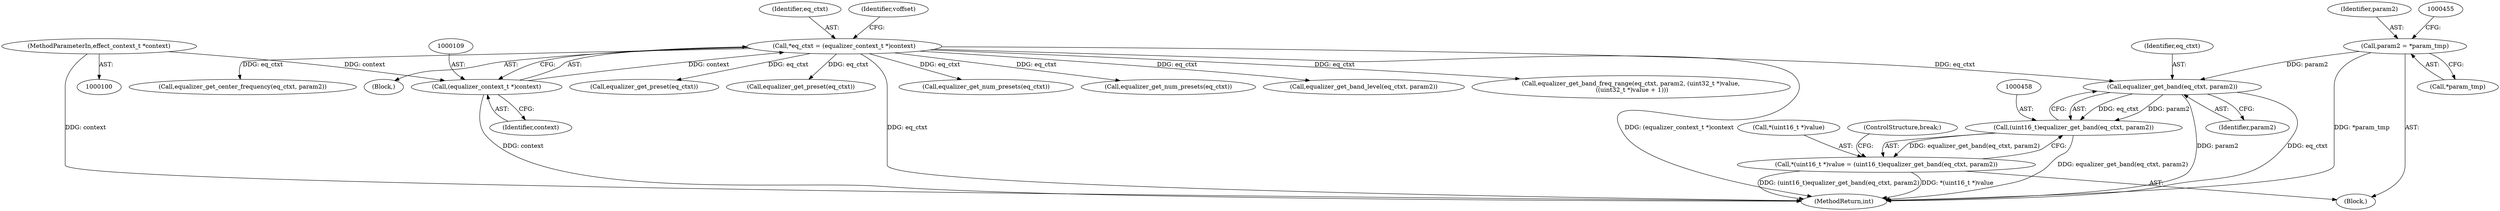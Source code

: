 digraph "0_Android_d72ea85c78a1a68bf99fd5804ad9784b4102fe57@pointer" {
"1000459" [label="(Call,equalizer_get_band(eq_ctxt, param2))"];
"1000106" [label="(Call,*eq_ctxt = (equalizer_context_t *)context)"];
"1000108" [label="(Call,(equalizer_context_t *)context)"];
"1000101" [label="(MethodParameterIn,effect_context_t *context)"];
"1000448" [label="(Call,param2 = *param_tmp)"];
"1000457" [label="(Call,(uint16_t)equalizer_get_band(eq_ctxt, param2))"];
"1000452" [label="(Call,*(uint16_t *)value = (uint16_t)equalizer_get_band(eq_ctxt, param2))"];
"1000452" [label="(Call,*(uint16_t *)value = (uint16_t)equalizer_get_band(eq_ctxt, param2))"];
"1000488" [label="(Call,equalizer_get_num_presets(eq_ctxt))"];
"1000448" [label="(Call,param2 = *param_tmp)"];
"1000457" [label="(Call,(uint16_t)equalizer_get_band(eq_ctxt, param2))"];
"1000461" [label="(Identifier,param2)"];
"1000107" [label="(Identifier,eq_ctxt)"];
"1000449" [label="(Identifier,param2)"];
"1000459" [label="(Call,equalizer_get_band(eq_ctxt, param2))"];
"1000101" [label="(MethodParameterIn,effect_context_t *context)"];
"1000450" [label="(Call,*param_tmp)"];
"1000318" [label="(Block,)"];
"1000379" [label="(Call,equalizer_get_band_level(eq_ctxt, param2))"];
"1000113" [label="(Identifier,voffset)"];
"1000110" [label="(Identifier,context)"];
"1000432" [label="(Call,equalizer_get_band_freq_range(eq_ctxt, param2, (uint32_t *)value,\n ((uint32_t *)value + 1)))"];
"1000408" [label="(Call,equalizer_get_center_frequency(eq_ctxt, param2))"];
"1000462" [label="(ControlStructure,break;)"];
"1000108" [label="(Call,(equalizer_context_t *)context)"];
"1000104" [label="(Block,)"];
"1000460" [label="(Identifier,eq_ctxt)"];
"1000606" [label="(MethodReturn,int)"];
"1000106" [label="(Call,*eq_ctxt = (equalizer_context_t *)context)"];
"1000565" [label="(Call,equalizer_get_preset(eq_ctxt))"];
"1000453" [label="(Call,*(uint16_t *)value)"];
"1000474" [label="(Call,equalizer_get_preset(eq_ctxt))"];
"1000505" [label="(Call,equalizer_get_num_presets(eq_ctxt))"];
"1000459" -> "1000457"  [label="AST: "];
"1000459" -> "1000461"  [label="CFG: "];
"1000460" -> "1000459"  [label="AST: "];
"1000461" -> "1000459"  [label="AST: "];
"1000457" -> "1000459"  [label="CFG: "];
"1000459" -> "1000606"  [label="DDG: param2"];
"1000459" -> "1000606"  [label="DDG: eq_ctxt"];
"1000459" -> "1000457"  [label="DDG: eq_ctxt"];
"1000459" -> "1000457"  [label="DDG: param2"];
"1000106" -> "1000459"  [label="DDG: eq_ctxt"];
"1000448" -> "1000459"  [label="DDG: param2"];
"1000106" -> "1000104"  [label="AST: "];
"1000106" -> "1000108"  [label="CFG: "];
"1000107" -> "1000106"  [label="AST: "];
"1000108" -> "1000106"  [label="AST: "];
"1000113" -> "1000106"  [label="CFG: "];
"1000106" -> "1000606"  [label="DDG: (equalizer_context_t *)context"];
"1000106" -> "1000606"  [label="DDG: eq_ctxt"];
"1000108" -> "1000106"  [label="DDG: context"];
"1000106" -> "1000379"  [label="DDG: eq_ctxt"];
"1000106" -> "1000408"  [label="DDG: eq_ctxt"];
"1000106" -> "1000432"  [label="DDG: eq_ctxt"];
"1000106" -> "1000474"  [label="DDG: eq_ctxt"];
"1000106" -> "1000488"  [label="DDG: eq_ctxt"];
"1000106" -> "1000505"  [label="DDG: eq_ctxt"];
"1000106" -> "1000565"  [label="DDG: eq_ctxt"];
"1000108" -> "1000110"  [label="CFG: "];
"1000109" -> "1000108"  [label="AST: "];
"1000110" -> "1000108"  [label="AST: "];
"1000108" -> "1000606"  [label="DDG: context"];
"1000101" -> "1000108"  [label="DDG: context"];
"1000101" -> "1000100"  [label="AST: "];
"1000101" -> "1000606"  [label="DDG: context"];
"1000448" -> "1000318"  [label="AST: "];
"1000448" -> "1000450"  [label="CFG: "];
"1000449" -> "1000448"  [label="AST: "];
"1000450" -> "1000448"  [label="AST: "];
"1000455" -> "1000448"  [label="CFG: "];
"1000448" -> "1000606"  [label="DDG: *param_tmp"];
"1000457" -> "1000452"  [label="AST: "];
"1000458" -> "1000457"  [label="AST: "];
"1000452" -> "1000457"  [label="CFG: "];
"1000457" -> "1000606"  [label="DDG: equalizer_get_band(eq_ctxt, param2)"];
"1000457" -> "1000452"  [label="DDG: equalizer_get_band(eq_ctxt, param2)"];
"1000452" -> "1000318"  [label="AST: "];
"1000453" -> "1000452"  [label="AST: "];
"1000462" -> "1000452"  [label="CFG: "];
"1000452" -> "1000606"  [label="DDG: (uint16_t)equalizer_get_band(eq_ctxt, param2)"];
"1000452" -> "1000606"  [label="DDG: *(uint16_t *)value"];
}
